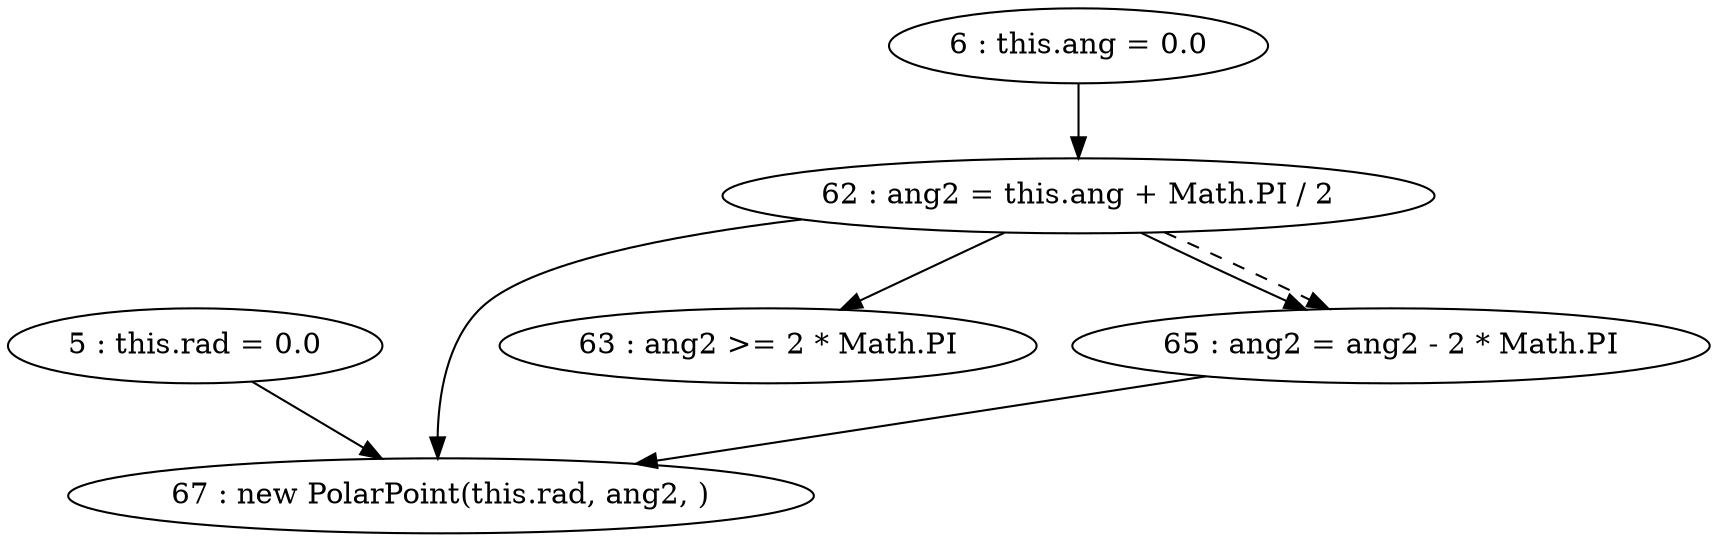digraph G {
"5 : this.rad = 0.0"
"5 : this.rad = 0.0" -> "67 : new PolarPoint(this.rad, ang2, )"
"6 : this.ang = 0.0"
"6 : this.ang = 0.0" -> "62 : ang2 = this.ang + Math.PI / 2"
"62 : ang2 = this.ang + Math.PI / 2"
"62 : ang2 = this.ang + Math.PI / 2" -> "63 : ang2 >= 2 * Math.PI"
"62 : ang2 = this.ang + Math.PI / 2" -> "67 : new PolarPoint(this.rad, ang2, )"
"62 : ang2 = this.ang + Math.PI / 2" -> "65 : ang2 = ang2 - 2 * Math.PI"
"62 : ang2 = this.ang + Math.PI / 2" -> "65 : ang2 = ang2 - 2 * Math.PI" [style=dashed]
"63 : ang2 >= 2 * Math.PI"
"65 : ang2 = ang2 - 2 * Math.PI"
"65 : ang2 = ang2 - 2 * Math.PI" -> "67 : new PolarPoint(this.rad, ang2, )"
"67 : new PolarPoint(this.rad, ang2, )"
}